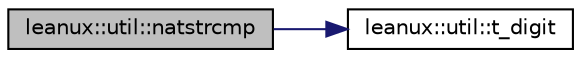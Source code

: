 digraph "leanux::util::natstrcmp"
{
 // LATEX_PDF_SIZE
  bgcolor="transparent";
  edge [fontname="Helvetica",fontsize="10",labelfontname="Helvetica",labelfontsize="10"];
  node [fontname="Helvetica",fontsize="10",shape=record];
  rankdir="LR";
  Node1 [label="leanux::util::natstrcmp",height=0.2,width=0.4,color="black", fillcolor="grey75", style="filled", fontcolor="black",tooltip="standard C natural c-string compare"];
  Node1 -> Node2 [color="midnightblue",fontsize="10",style="solid",fontname="Helvetica"];
  Node2 [label="leanux::util::t_digit",height=0.2,width=0.4,color="black",URL="$namespaceleanux_1_1util.html#a8bac734d7f890b4768c5258f1e710813",tooltip=" "];
}
